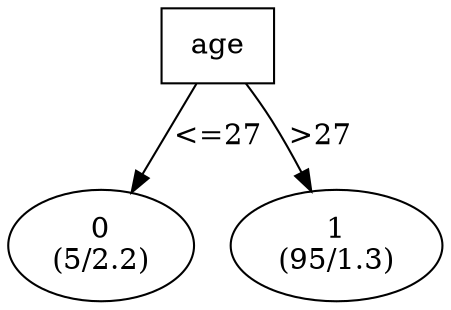 digraph YaDT {
n0 [ shape=box, label="age\n"]
n0 -> n1 [label="<=27"]
n1 [ shape=ellipse, label="0\n(5/2.2)"]
n0 -> n2 [label=">27"]
n2 [ shape=ellipse, label="1\n(95/1.3)"]
}
